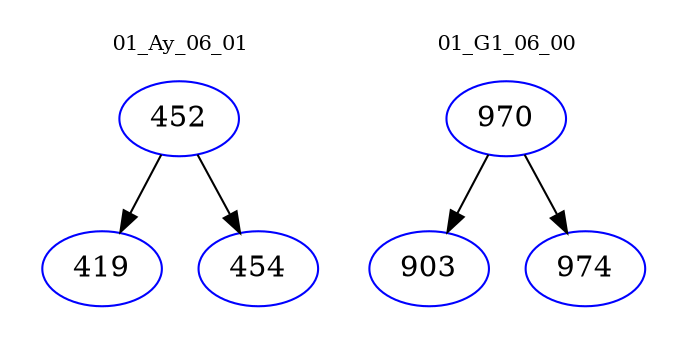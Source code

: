 digraph{
subgraph cluster_0 {
color = white
label = "01_Ay_06_01";
fontsize=10;
T0_452 [label="452", color="blue"]
T0_452 -> T0_419 [color="black"]
T0_419 [label="419", color="blue"]
T0_452 -> T0_454 [color="black"]
T0_454 [label="454", color="blue"]
}
subgraph cluster_1 {
color = white
label = "01_G1_06_00";
fontsize=10;
T1_970 [label="970", color="blue"]
T1_970 -> T1_903 [color="black"]
T1_903 [label="903", color="blue"]
T1_970 -> T1_974 [color="black"]
T1_974 [label="974", color="blue"]
}
}
